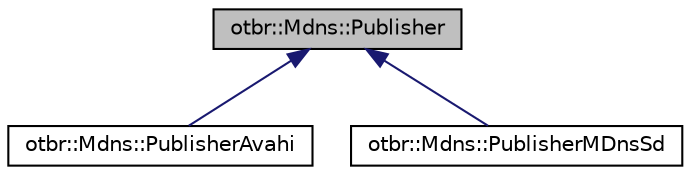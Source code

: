 digraph "otbr::Mdns::Publisher"
{
  edge [fontname="Helvetica",fontsize="10",labelfontname="Helvetica",labelfontsize="10"];
  node [fontname="Helvetica",fontsize="10",shape=record];
  Node0 [label="otbr::Mdns::Publisher",height=0.2,width=0.4,color="black", fillcolor="grey75", style="filled", fontcolor="black"];
  Node0 -> Node1 [dir="back",color="midnightblue",fontsize="10",style="solid",fontname="Helvetica"];
  Node1 [label="otbr::Mdns::PublisherAvahi",height=0.2,width=0.4,color="black", fillcolor="white", style="filled",URL="$db/dc6/classotbr_1_1Mdns_1_1PublisherAvahi.html",tooltip="This class implements MDNS service with avahi. "];
  Node0 -> Node2 [dir="back",color="midnightblue",fontsize="10",style="solid",fontname="Helvetica"];
  Node2 [label="otbr::Mdns::PublisherMDnsSd",height=0.2,width=0.4,color="black", fillcolor="white", style="filled",URL="$de/d29/classotbr_1_1Mdns_1_1PublisherMDnsSd.html",tooltip="This class implements MDNS service with avahi. "];
}
